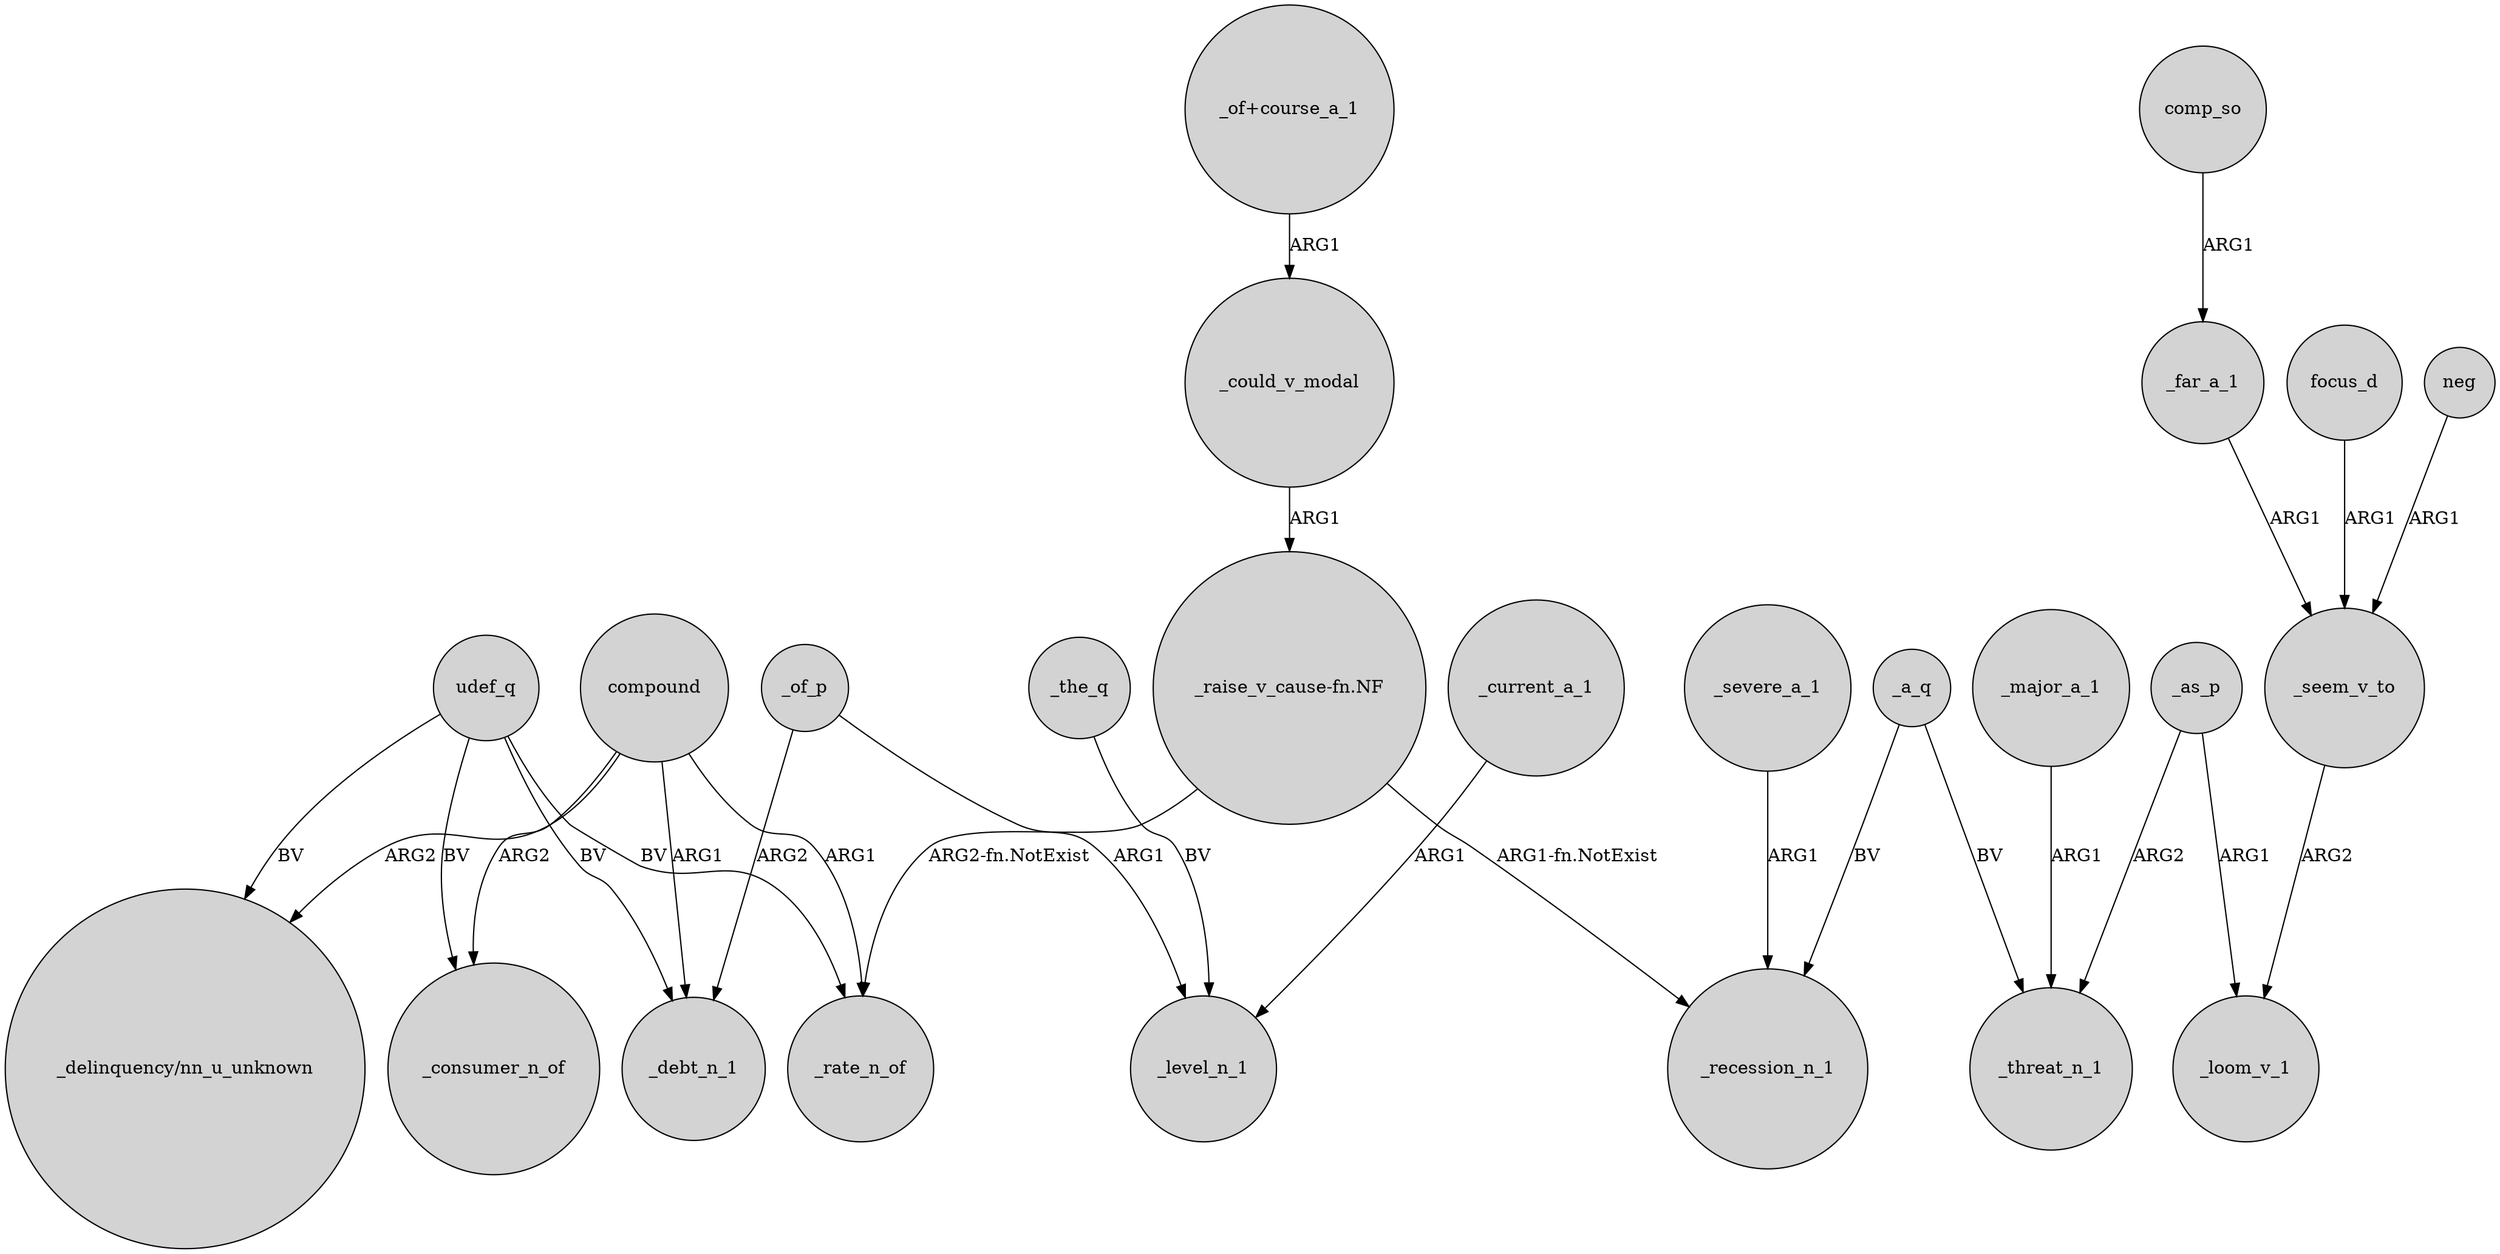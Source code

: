 digraph {
	node [shape=circle style=filled]
	_severe_a_1 -> _recession_n_1 [label=ARG1]
	_could_v_modal -> "_raise_v_cause-fn.NF" [label=ARG1]
	"_raise_v_cause-fn.NF" -> _rate_n_of [label="ARG2-fn.NotExist"]
	compound -> _debt_n_1 [label=ARG1]
	udef_q -> _debt_n_1 [label=BV]
	_a_q -> _threat_n_1 [label=BV]
	compound -> _rate_n_of [label=ARG1]
	_seem_v_to -> _loom_v_1 [label=ARG2]
	udef_q -> _rate_n_of [label=BV]
	_current_a_1 -> _level_n_1 [label=ARG1]
	_the_q -> _level_n_1 [label=BV]
	_major_a_1 -> _threat_n_1 [label=ARG1]
	comp_so -> _far_a_1 [label=ARG1]
	"_of+course_a_1" -> _could_v_modal [label=ARG1]
	_as_p -> _loom_v_1 [label=ARG1]
	compound -> "_delinquency/nn_u_unknown" [label=ARG2]
	focus_d -> _seem_v_to [label=ARG1]
	_of_p -> _debt_n_1 [label=ARG2]
	_of_p -> _level_n_1 [label=ARG1]
	_far_a_1 -> _seem_v_to [label=ARG1]
	udef_q -> _consumer_n_of [label=BV]
	_a_q -> _recession_n_1 [label=BV]
	"_raise_v_cause-fn.NF" -> _recession_n_1 [label="ARG1-fn.NotExist"]
	udef_q -> "_delinquency/nn_u_unknown" [label=BV]
	compound -> _consumer_n_of [label=ARG2]
	neg -> _seem_v_to [label=ARG1]
	_as_p -> _threat_n_1 [label=ARG2]
}
